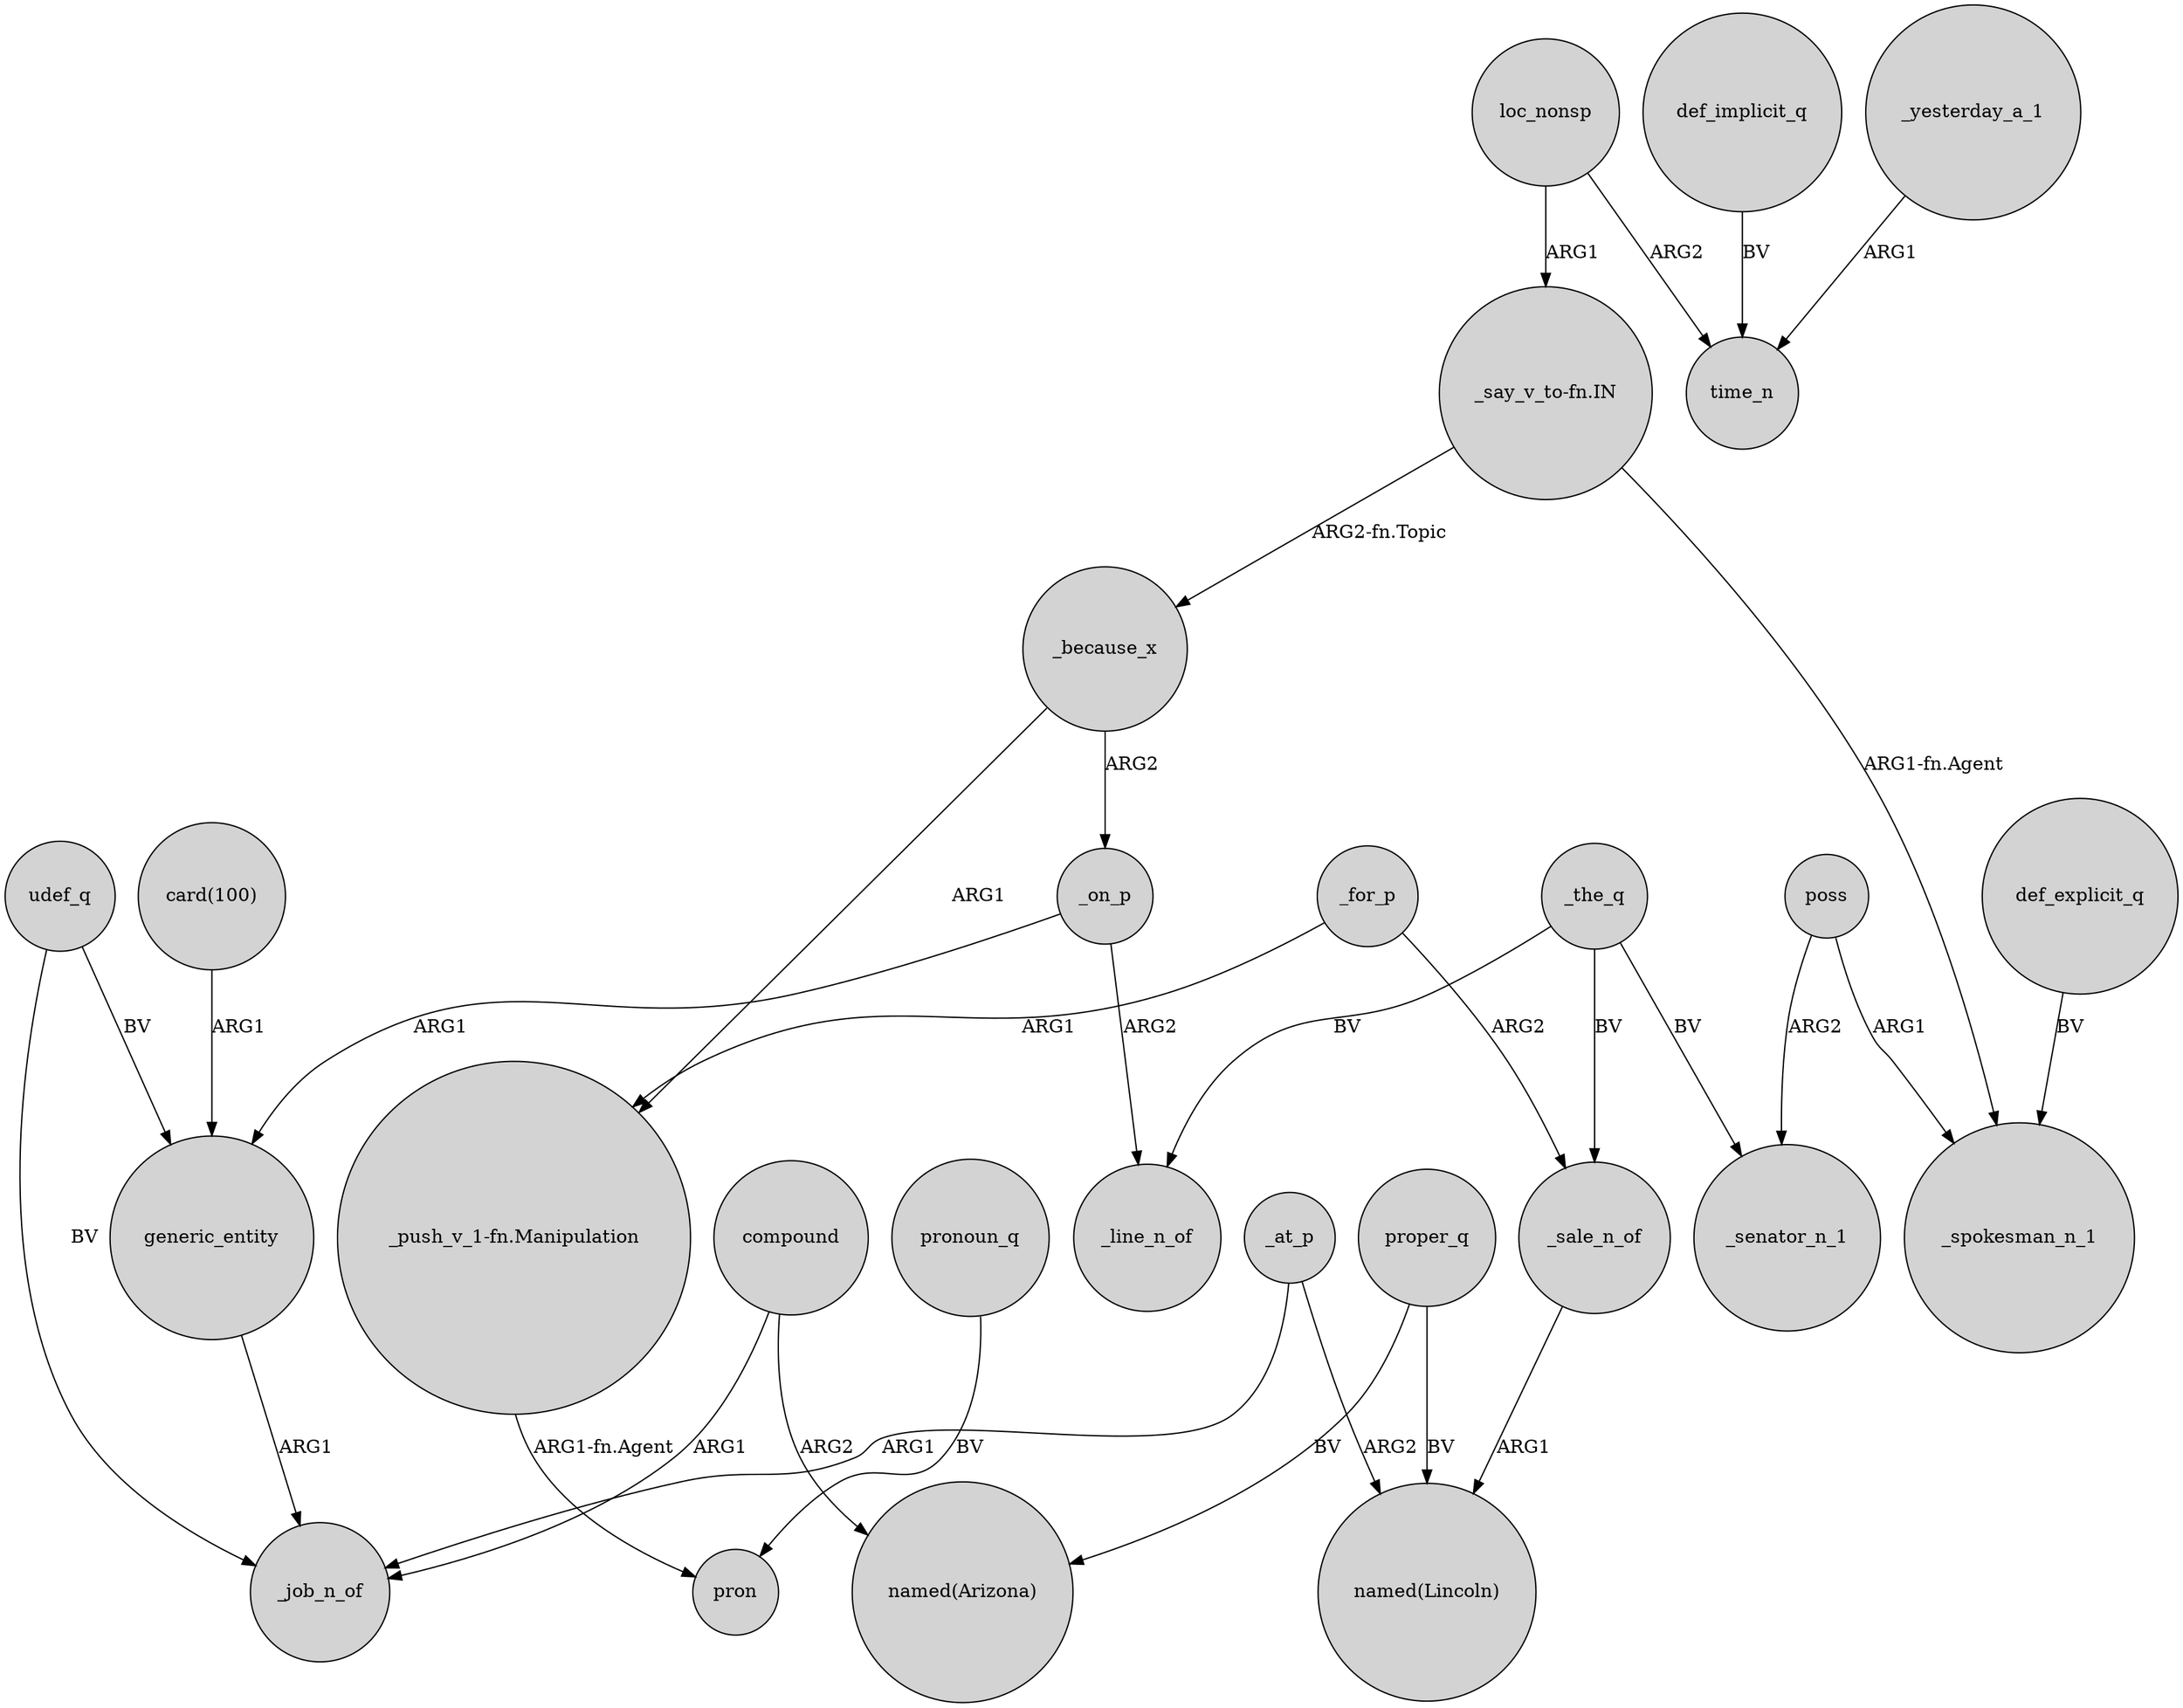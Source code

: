 digraph {
	node [shape=circle style=filled]
	_yesterday_a_1 -> time_n [label=ARG1]
	udef_q -> generic_entity [label=BV]
	"card(100)" -> generic_entity [label=ARG1]
	poss -> _senator_n_1 [label=ARG2]
	_for_p -> _sale_n_of [label=ARG2]
	_the_q -> _line_n_of [label=BV]
	_on_p -> _line_n_of [label=ARG2]
	_because_x -> "_push_v_1-fn.Manipulation" [label=ARG1]
	_the_q -> _senator_n_1 [label=BV]
	generic_entity -> _job_n_of [label=ARG1]
	_for_p -> "_push_v_1-fn.Manipulation" [label=ARG1]
	_at_p -> "named(Lincoln)" [label=ARG2]
	loc_nonsp -> time_n [label=ARG2]
	proper_q -> "named(Lincoln)" [label=BV]
	"_say_v_to-fn.IN" -> _because_x [label="ARG2-fn.Topic"]
	poss -> _spokesman_n_1 [label=ARG1]
	"_say_v_to-fn.IN" -> _spokesman_n_1 [label="ARG1-fn.Agent"]
	compound -> _job_n_of [label=ARG1]
	pronoun_q -> pron [label=BV]
	_sale_n_of -> "named(Lincoln)" [label=ARG1]
	_the_q -> _sale_n_of [label=BV]
	proper_q -> "named(Arizona)" [label=BV]
	_at_p -> _job_n_of [label=ARG1]
	loc_nonsp -> "_say_v_to-fn.IN" [label=ARG1]
	"_push_v_1-fn.Manipulation" -> pron [label="ARG1-fn.Agent"]
	_because_x -> _on_p [label=ARG2]
	_on_p -> generic_entity [label=ARG1]
	compound -> "named(Arizona)" [label=ARG2]
	def_explicit_q -> _spokesman_n_1 [label=BV]
	udef_q -> _job_n_of [label=BV]
	def_implicit_q -> time_n [label=BV]
}
